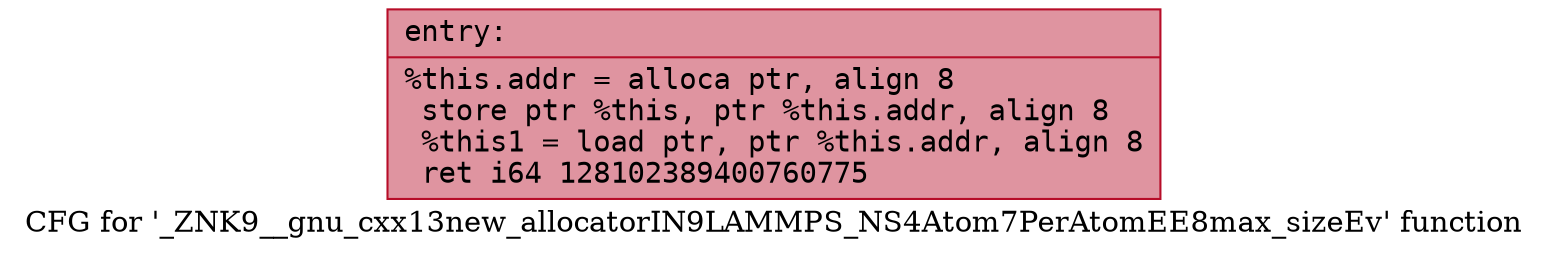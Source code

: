 digraph "CFG for '_ZNK9__gnu_cxx13new_allocatorIN9LAMMPS_NS4Atom7PerAtomEE8max_sizeEv' function" {
	label="CFG for '_ZNK9__gnu_cxx13new_allocatorIN9LAMMPS_NS4Atom7PerAtomEE8max_sizeEv' function";

	Node0x55aea922fc70 [shape=record,color="#b70d28ff", style=filled, fillcolor="#b70d2870" fontname="Courier",label="{entry:\l|  %this.addr = alloca ptr, align 8\l  store ptr %this, ptr %this.addr, align 8\l  %this1 = load ptr, ptr %this.addr, align 8\l  ret i64 128102389400760775\l}"];
}
